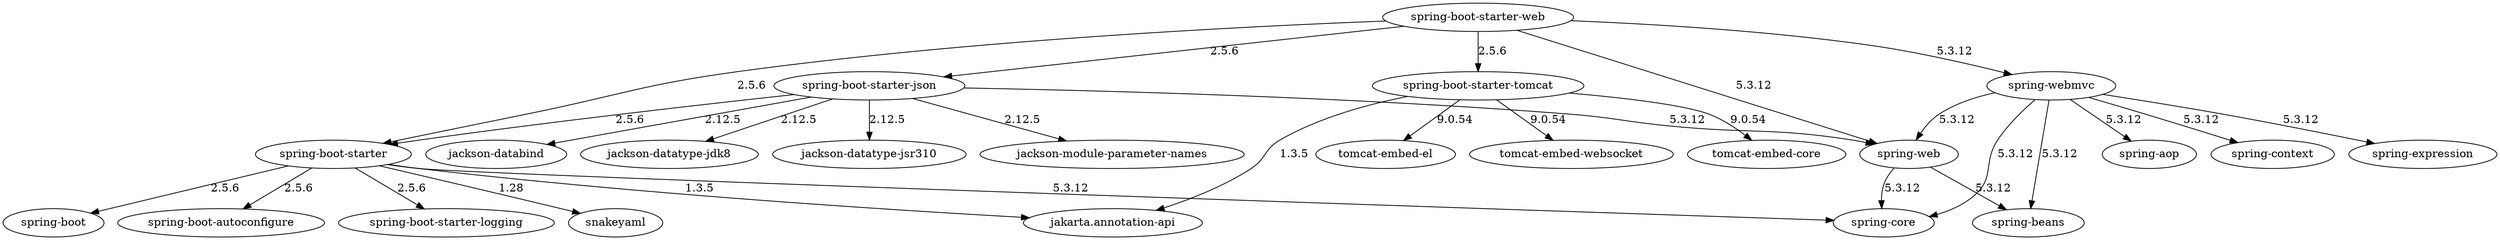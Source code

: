 digraph G {
    "spring-boot-starter-web" -> "spring-boot-starter" [label="2.5.6"];
    "spring-boot-starter" -> "spring-boot" [label="2.5.6"];
    "spring-boot-starter" -> "spring-boot-autoconfigure" [label="2.5.6"];
    "spring-boot-starter" -> "spring-boot-starter-logging" [label="2.5.6"];
    "spring-boot-starter" -> "jakarta.annotation-api" [label="1.3.5"];
    "spring-boot-starter" -> "spring-core" [label="5.3.12"];
    "spring-boot-starter" -> "snakeyaml" [label="1.28"];
    "spring-boot-starter-web" -> "spring-boot-starter-json" [label="2.5.6"];
    "spring-boot-starter-json" -> "spring-boot-starter" [label="2.5.6"];
    "spring-boot-starter-json" -> "spring-web" [label="5.3.12"];
    "spring-boot-starter-json" -> "jackson-databind" [label="2.12.5"];
    "spring-boot-starter-json" -> "jackson-datatype-jdk8" [label="2.12.5"];
    "spring-boot-starter-json" -> "jackson-datatype-jsr310" [label="2.12.5"];
    "spring-boot-starter-json" -> "jackson-module-parameter-names" [label="2.12.5"];
    "spring-boot-starter-web" -> "spring-boot-starter-tomcat" [label="2.5.6"];
    "spring-boot-starter-tomcat" -> "jakarta.annotation-api" [label="1.3.5"];
    "spring-boot-starter-tomcat" -> "tomcat-embed-core" [label="9.0.54"];
    "spring-boot-starter-tomcat" -> "tomcat-embed-el" [label="9.0.54"];
    "spring-boot-starter-tomcat" -> "tomcat-embed-websocket" [label="9.0.54"];
    "spring-boot-starter-web" -> "spring-web" [label="5.3.12"];
    "spring-web" -> "spring-beans" [label="5.3.12"];
    "spring-web" -> "spring-core" [label="5.3.12"];
    "spring-boot-starter-web" -> "spring-webmvc" [label="5.3.12"];
    "spring-webmvc" -> "spring-aop" [label="5.3.12"];
    "spring-webmvc" -> "spring-beans" [label="5.3.12"];
    "spring-webmvc" -> "spring-context" [label="5.3.12"];
    "spring-webmvc" -> "spring-core" [label="5.3.12"];
    "spring-webmvc" -> "spring-expression" [label="5.3.12"];
    "spring-webmvc" -> "spring-web" [label="5.3.12"];
}
